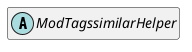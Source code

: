@startuml
set namespaceSeparator \\
hide members
hide << alias >> circle

abstract class ModTagssimilarHelper
@enduml
